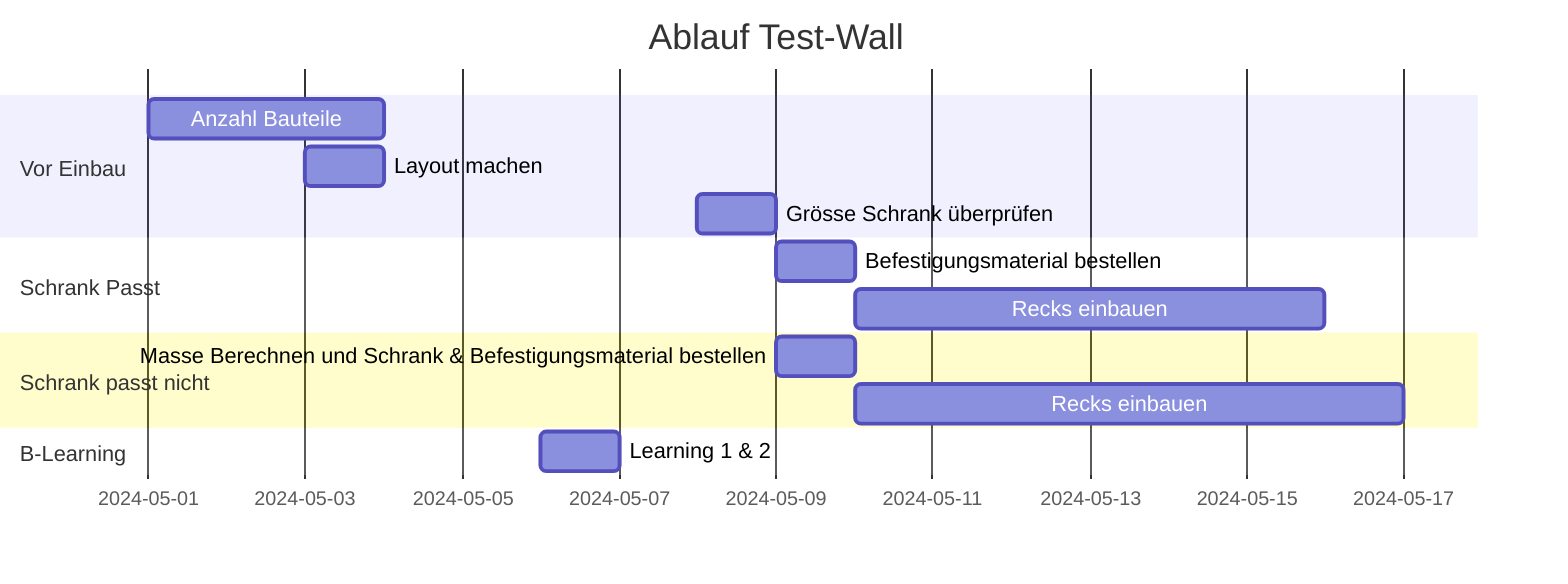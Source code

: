 gantt
    title Ablauf Test-Wall
    dateFormat  YYYY-MM-DD
    section Vor Einbau
    Anzahl Bauteile           :a1, 2024-05-01, 3d
    Layout machen     :a2, 2024-05-03  , 1d
    Grösse Schrank überprüfen :a3, 2024-05-08, 1d
    section Schrank Passt
    Befestigungsmaterial bestellen      :b1, 2024-05-09 , 1d
    Recks einbauen      :after b1, 6d
    section Schrank passt nicht
    Masse Berechnen und Schrank & Befestigungsmaterial bestellen :after a3, 1d
    Recks einbauen :c1, after b1, 7d
    section B-Learning
    Learning 1 & 2 :d1, 2024-05-06, 1d